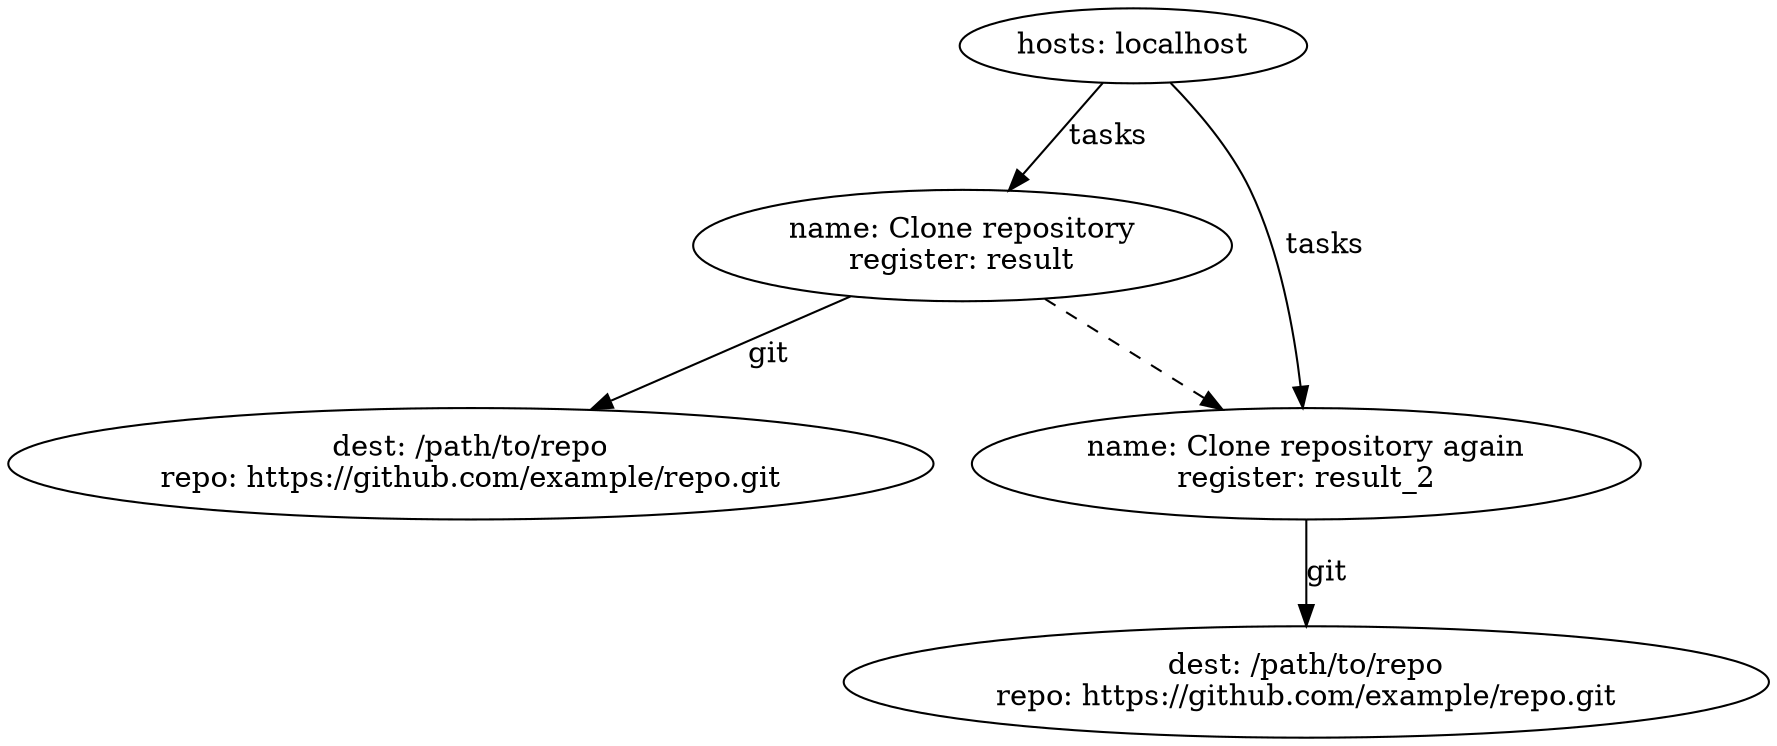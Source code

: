 digraph graphname {
2252 [label="dest: /path/to/repo\nrepo: https://github.com/example/repo.git\n"];
2251 [label="name: Clone repository\nregister: result\n"];
2251 -> 2252 [label="git"];
2254 [label="dest: /path/to/repo\nrepo: https://github.com/example/repo.git\n"];
2253 [label="name: Clone repository again\nregister: result_2\n"];
2253 -> 2254 [label="git"];
2250 [label="hosts: localhost\n"];
2250 -> 2251 [label="tasks"];
2250 -> 2253 [label="tasks"];
2251 -> 2253 [style="dashed"];
}
